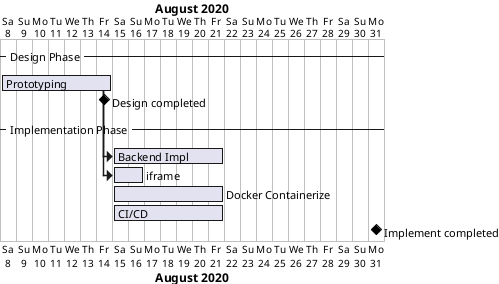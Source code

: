 @startgantt
project starts 2020-08-08


-- Design Phase --
[Prototyping] as [D] starts at 2020-08-08 and ends at 2020-08-14
[Design completed] happens at [D]'s end

-- Implementation Phase --
[Backend Impl] as [I] starts at [D]'s end and ends at 2020-08-21
[iframe] starts at [D]'s end and ends at 2020-08-16
[Docker Containerize] starts at 2020-08-15 and ends at 2020-08-21
[CI/CD] starts at 2020-08-15 and ends at 2020-08-21

[Implement completed] happens 2020-08-31

@endgantt